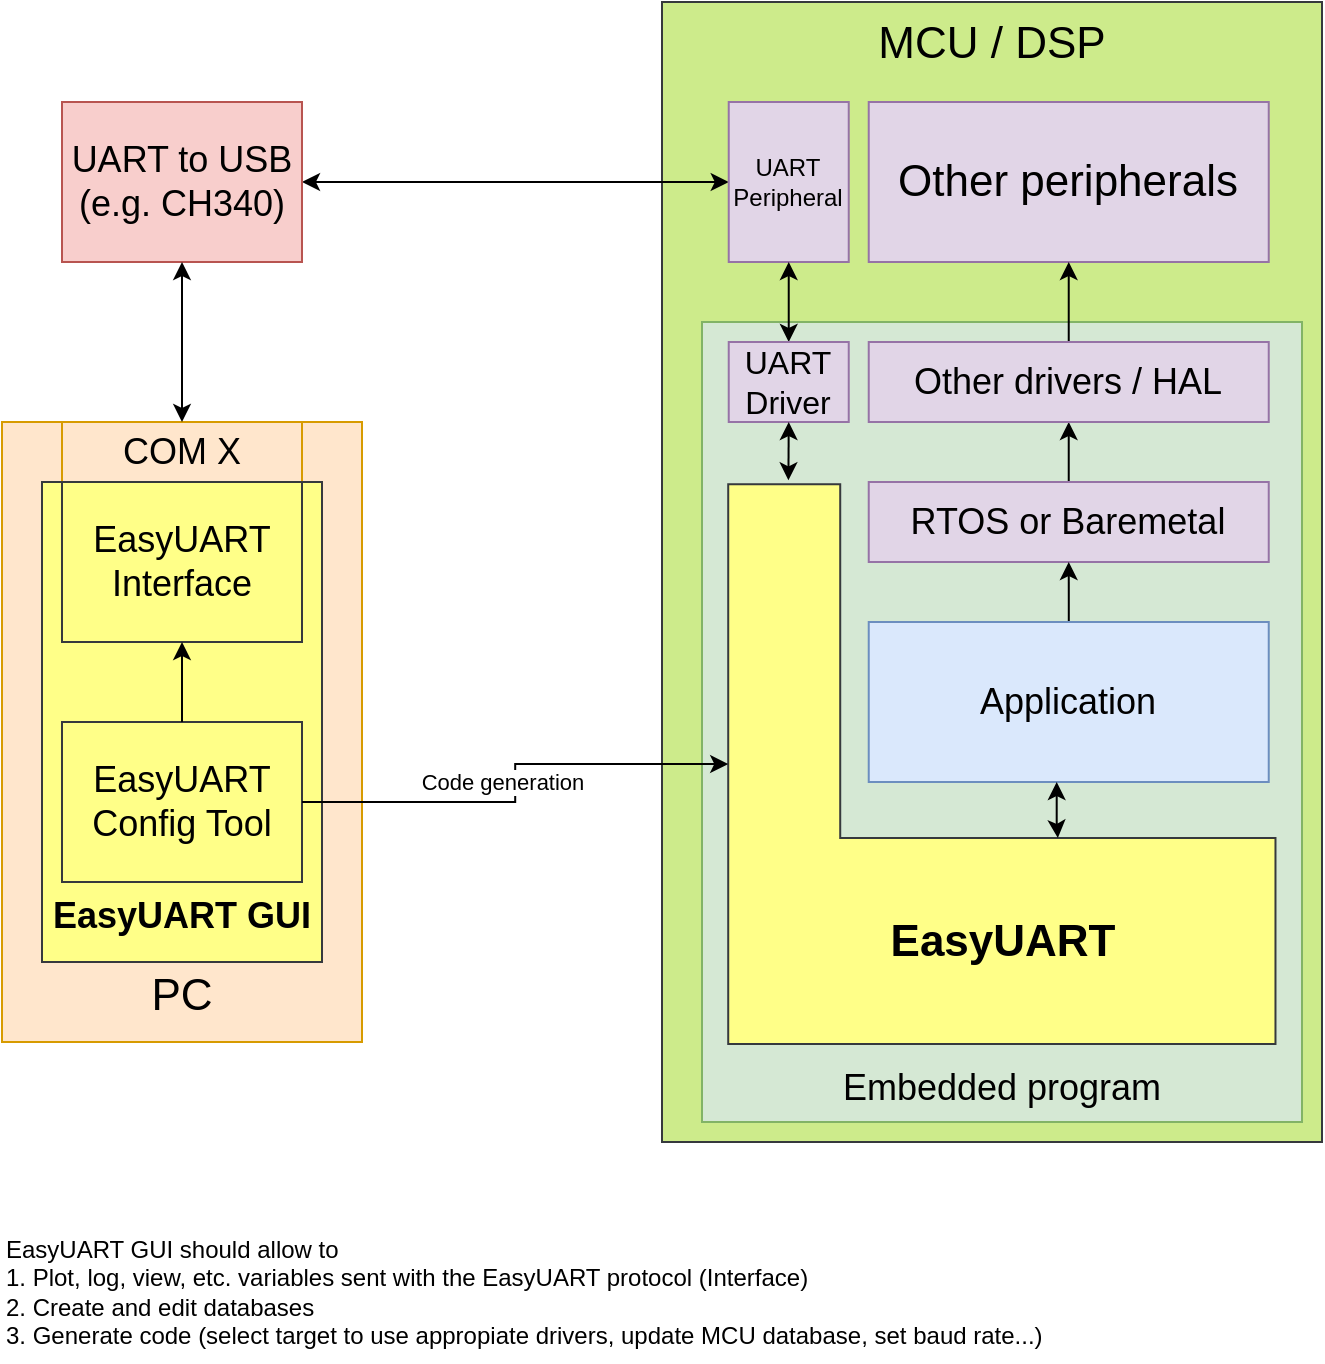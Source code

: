 <mxfile version="24.7.8" pages="2">
  <diagram name="Block diagram" id="FRn-y7HaDBWAAsy4FDFU">
    <mxGraphModel dx="1434" dy="2053" grid="1" gridSize="10" guides="1" tooltips="1" connect="1" arrows="1" fold="1" page="1" pageScale="1" pageWidth="827" pageHeight="1169" math="0" shadow="0">
      <root>
        <mxCell id="0" />
        <mxCell id="1" parent="0" />
        <mxCell id="EClyNgpZT3kYvuIJdLgy-42" value="&lt;div&gt;&lt;br&gt;&lt;/div&gt;&lt;div&gt;&lt;br&gt;&lt;/div&gt;&lt;div&gt;&lt;br&gt;&lt;/div&gt;&lt;div&gt;&lt;br&gt;&lt;/div&gt;&lt;div&gt;&lt;br&gt;&lt;/div&gt;&lt;div&gt;&lt;br&gt;&lt;/div&gt;&lt;div&gt;&lt;br&gt;&lt;/div&gt;&lt;div&gt;&lt;br&gt;&lt;/div&gt;&lt;div&gt;&lt;br&gt;&lt;/div&gt;&lt;div&gt;&lt;br&gt;&lt;/div&gt;PC" style="rounded=0;whiteSpace=wrap;html=1;direction=north;fontSize=22;fillColor=#ffe6cc;strokeColor=#d79b00;" parent="1" vertex="1">
          <mxGeometry x="60" y="-920" width="180" height="310" as="geometry" />
        </mxCell>
        <mxCell id="EClyNgpZT3kYvuIJdLgy-23" value="MCU / DSP&lt;div&gt;&lt;br&gt;&lt;/div&gt;&lt;div&gt;&lt;br&gt;&lt;/div&gt;&lt;div&gt;&lt;br&gt;&lt;/div&gt;&lt;div&gt;&lt;br&gt;&lt;/div&gt;&lt;div&gt;&lt;br&gt;&lt;/div&gt;&lt;div&gt;&lt;br&gt;&lt;/div&gt;&lt;div&gt;&lt;br&gt;&lt;/div&gt;&lt;div&gt;&lt;br&gt;&lt;/div&gt;&lt;div&gt;&lt;br&gt;&lt;/div&gt;&lt;div&gt;&lt;br&gt;&lt;/div&gt;&lt;div&gt;&lt;br&gt;&lt;/div&gt;&lt;div&gt;&lt;br&gt;&lt;/div&gt;&lt;div&gt;&lt;br&gt;&lt;/div&gt;&lt;div&gt;&lt;br&gt;&lt;/div&gt;&lt;div&gt;&lt;br&gt;&lt;/div&gt;&lt;div&gt;&lt;br&gt;&lt;/div&gt;&lt;div&gt;&lt;br&gt;&lt;/div&gt;&lt;div&gt;&lt;br&gt;&lt;/div&gt;&lt;div&gt;&lt;br&gt;&lt;/div&gt;&lt;div&gt;&lt;br&gt;&lt;/div&gt;" style="rounded=0;whiteSpace=wrap;html=1;direction=north;fontSize=22;fillColor=#cdeb8b;strokeColor=#36393d;" parent="1" vertex="1">
          <mxGeometry x="390" y="-1130" width="330" height="570" as="geometry" />
        </mxCell>
        <mxCell id="EClyNgpZT3kYvuIJdLgy-38" value="&lt;div&gt;&lt;br&gt;&lt;/div&gt;&lt;div&gt;&lt;br&gt;&lt;/div&gt;&lt;div&gt;&lt;br&gt;&lt;/div&gt;&lt;div&gt;&lt;br&gt;&lt;/div&gt;&lt;div&gt;&lt;br&gt;&lt;/div&gt;&lt;div&gt;&lt;br&gt;&lt;/div&gt;&lt;div&gt;&lt;br&gt;&lt;/div&gt;&lt;div&gt;&lt;br&gt;&lt;/div&gt;&lt;div&gt;&lt;br&gt;&lt;/div&gt;&lt;div&gt;&lt;br&gt;&lt;/div&gt;&lt;div&gt;&lt;br&gt;&lt;/div&gt;&lt;div&gt;&lt;br&gt;&lt;/div&gt;&lt;div&gt;&lt;br&gt;&lt;/div&gt;&lt;div&gt;&lt;br&gt;&lt;/div&gt;&lt;div&gt;&lt;br&gt;&lt;/div&gt;&lt;div&gt;&lt;br&gt;&lt;/div&gt;&lt;div&gt;&lt;br&gt;&lt;/div&gt;Embedded program" style="rounded=0;whiteSpace=wrap;html=1;fontSize=18;fillColor=#d5e8d4;strokeColor=#82b366;" parent="1" vertex="1">
          <mxGeometry x="410" y="-970" width="300" height="400" as="geometry" />
        </mxCell>
        <mxCell id="EClyNgpZT3kYvuIJdLgy-37" value="&lt;div&gt;&lt;br&gt;&lt;/div&gt;&lt;div&gt;&lt;br&gt;&lt;/div&gt;&lt;div&gt;&lt;br&gt;&lt;/div&gt;&lt;div&gt;&lt;br&gt;&lt;/div&gt;&lt;div&gt;&lt;br&gt;&lt;/div&gt;&lt;div&gt;&lt;br&gt;&lt;/div&gt;&lt;div&gt;&lt;br&gt;&lt;/div&gt;&lt;div&gt;&lt;br&gt;&lt;/div&gt;&lt;div&gt;&lt;br&gt;&lt;/div&gt;EasyUART GUI" style="rounded=0;whiteSpace=wrap;html=1;fontSize=18;fillColor=#ffff88;strokeColor=#36393d;fontStyle=1" parent="1" vertex="1">
          <mxGeometry x="80" y="-890" width="140" height="240" as="geometry" />
        </mxCell>
        <mxCell id="EClyNgpZT3kYvuIJdLgy-1" value="&lt;div&gt;Other peripherals&lt;/div&gt;" style="rounded=0;whiteSpace=wrap;html=1;direction=north;fontSize=22;fillColor=#e1d5e7;strokeColor=#9673a6;" parent="1" vertex="1">
          <mxGeometry x="493.37" y="-1080" width="200" height="80" as="geometry" />
        </mxCell>
        <mxCell id="EClyNgpZT3kYvuIJdLgy-31" style="edgeStyle=orthogonalEdgeStyle;rounded=0;orthogonalLoop=1;jettySize=auto;html=1;exitX=0;exitY=0.5;exitDx=0;exitDy=0;entryX=1;entryY=0.5;entryDx=0;entryDy=0;" parent="1" source="EClyNgpZT3kYvuIJdLgy-3" target="EClyNgpZT3kYvuIJdLgy-24" edge="1">
          <mxGeometry relative="1" as="geometry" />
        </mxCell>
        <mxCell id="EClyNgpZT3kYvuIJdLgy-3" value="RTOS or Baremetal" style="rounded=0;whiteSpace=wrap;html=1;direction=south;fontSize=18;fillColor=#e1d5e7;strokeColor=#9673a6;" parent="1" vertex="1">
          <mxGeometry x="493.37" y="-890" width="200" height="40" as="geometry" />
        </mxCell>
        <mxCell id="EClyNgpZT3kYvuIJdLgy-33" style="edgeStyle=orthogonalEdgeStyle;rounded=0;orthogonalLoop=1;jettySize=auto;html=1;entryX=1;entryY=0.5;entryDx=0;entryDy=0;" parent="1" source="EClyNgpZT3kYvuIJdLgy-4" target="EClyNgpZT3kYvuIJdLgy-3" edge="1">
          <mxGeometry relative="1" as="geometry" />
        </mxCell>
        <mxCell id="EClyNgpZT3kYvuIJdLgy-4" value="Application" style="rounded=0;whiteSpace=wrap;html=1;direction=south;fontSize=18;fillColor=#dae8fc;strokeColor=#6c8ebf;" parent="1" vertex="1">
          <mxGeometry x="493.37" y="-820" width="200" height="80" as="geometry" />
        </mxCell>
        <mxCell id="EClyNgpZT3kYvuIJdLgy-35" style="edgeStyle=orthogonalEdgeStyle;rounded=0;orthogonalLoop=1;jettySize=auto;html=1;exitX=0;exitY=0.5;exitDx=0;exitDy=0;entryX=1;entryY=0.5;entryDx=0;entryDy=0;endArrow=classic;endFill=1;startArrow=classic;startFill=1;" parent="1" source="EClyNgpZT3kYvuIJdLgy-5" target="EClyNgpZT3kYvuIJdLgy-6" edge="1">
          <mxGeometry relative="1" as="geometry" />
        </mxCell>
        <mxCell id="EClyNgpZT3kYvuIJdLgy-5" value="UART Peripheral" style="rounded=0;whiteSpace=wrap;html=1;fontSize=12;fillColor=#e1d5e7;strokeColor=#9673a6;" parent="1" vertex="1">
          <mxGeometry x="423.37" y="-1080" width="60" height="80" as="geometry" />
        </mxCell>
        <mxCell id="EClyNgpZT3kYvuIJdLgy-6" value="UART to USB (e.g. CH340)" style="rounded=0;whiteSpace=wrap;html=1;fontSize=18;fillColor=#f8cecc;strokeColor=#b85450;" parent="1" vertex="1">
          <mxGeometry x="90" y="-1080" width="120" height="80" as="geometry" />
        </mxCell>
        <mxCell id="EClyNgpZT3kYvuIJdLgy-7" value="COM X" style="rounded=0;whiteSpace=wrap;html=1;fontSize=18;fillColor=#ffe6cc;strokeColor=#d79b00;" parent="1" vertex="1">
          <mxGeometry x="90" y="-920" width="120" height="30" as="geometry" />
        </mxCell>
        <mxCell id="EClyNgpZT3kYvuIJdLgy-8" value="EasyUART Interface" style="rounded=0;whiteSpace=wrap;html=1;fontSize=18;fillColor=#ffff88;strokeColor=#36393d;" parent="1" vertex="1">
          <mxGeometry x="90" y="-890" width="120" height="80" as="geometry" />
        </mxCell>
        <mxCell id="EClyNgpZT3kYvuIJdLgy-9" value="EasyUART Config Tool" style="rounded=0;whiteSpace=wrap;html=1;fontSize=18;fillColor=#ffff88;strokeColor=#36393d;" parent="1" vertex="1">
          <mxGeometry x="90" y="-770" width="120" height="80" as="geometry" />
        </mxCell>
        <mxCell id="EClyNgpZT3kYvuIJdLgy-11" style="edgeStyle=orthogonalEdgeStyle;rounded=0;orthogonalLoop=1;exitX=0;exitY=0.5;exitDx=0;exitDy=0;entryX=0.5;entryY=1;entryDx=0;entryDy=0;endArrow=classic;endFill=1;startArrow=classic;startFill=1;" parent="1" source="EClyNgpZT3kYvuIJdLgy-2" target="EClyNgpZT3kYvuIJdLgy-5" edge="1">
          <mxGeometry relative="1" as="geometry" />
        </mxCell>
        <mxCell id="EClyNgpZT3kYvuIJdLgy-15" style="edgeStyle=orthogonalEdgeStyle;rounded=0;orthogonalLoop=1;exitX=0.5;exitY=1;exitDx=0;exitDy=0;entryX=0.5;entryY=0;entryDx=0;entryDy=0;endArrow=classic;endFill=1;startArrow=classic;startFill=1;" parent="1" source="EClyNgpZT3kYvuIJdLgy-6" target="EClyNgpZT3kYvuIJdLgy-7" edge="1">
          <mxGeometry relative="1" as="geometry" />
        </mxCell>
        <mxCell id="EClyNgpZT3kYvuIJdLgy-17" style="edgeStyle=orthogonalEdgeStyle;rounded=0;orthogonalLoop=1;exitX=0.5;exitY=1;exitDx=0;exitDy=0;entryX=0.5;entryY=0;entryDx=0;entryDy=0;startArrow=classic;startFill=1;endArrow=none;endFill=0;" parent="1" source="EClyNgpZT3kYvuIJdLgy-8" target="EClyNgpZT3kYvuIJdLgy-9" edge="1">
          <mxGeometry relative="1" as="geometry" />
        </mxCell>
        <mxCell id="EClyNgpZT3kYvuIJdLgy-19" style="shape=line;" parent="1" source="EClyNgpZT3kYvuIJdLgy-2" edge="1">
          <mxGeometry relative="1" as="geometry">
            <mxPoint x="99.535" y="-630" as="targetPoint" />
          </mxGeometry>
        </mxCell>
        <mxCell id="EClyNgpZT3kYvuIJdLgy-22" value="" style="shape=line;" parent="1" source="EClyNgpZT3kYvuIJdLgy-1" target="EClyNgpZT3kYvuIJdLgy-2" edge="1">
          <mxGeometry relative="1" as="geometry">
            <mxPoint x="544.37" y="-960" as="sourcePoint" />
            <mxPoint x="382.905" y="-630" as="targetPoint" />
          </mxGeometry>
        </mxCell>
        <mxCell id="EClyNgpZT3kYvuIJdLgy-2" value="UART Driver" style="rounded=0;whiteSpace=wrap;html=1;direction=south;fontSize=16;fillColor=#e1d5e7;strokeColor=#9673a6;" parent="1" vertex="1">
          <mxGeometry x="423.37" y="-960" width="60" height="40" as="geometry" />
        </mxCell>
        <mxCell id="EClyNgpZT3kYvuIJdLgy-32" style="edgeStyle=orthogonalEdgeStyle;rounded=0;orthogonalLoop=1;jettySize=auto;html=1;exitX=0;exitY=0.5;exitDx=0;exitDy=0;entryX=0;entryY=0.5;entryDx=0;entryDy=0;" parent="1" source="EClyNgpZT3kYvuIJdLgy-24" target="EClyNgpZT3kYvuIJdLgy-1" edge="1">
          <mxGeometry relative="1" as="geometry" />
        </mxCell>
        <mxCell id="EClyNgpZT3kYvuIJdLgy-24" value="Other drivers / HAL" style="rounded=0;whiteSpace=wrap;html=1;direction=south;fontSize=18;fillColor=#e1d5e7;strokeColor=#9673a6;" parent="1" vertex="1">
          <mxGeometry x="493.37" y="-960" width="200" height="40" as="geometry" />
        </mxCell>
        <mxCell id="EClyNgpZT3kYvuIJdLgy-30" style="edgeStyle=orthogonalEdgeStyle;rounded=0;orthogonalLoop=1;jettySize=auto;html=1;exitX=1.007;exitY=0.11;exitDx=0;exitDy=0;exitPerimeter=0;entryX=1;entryY=0.5;entryDx=0;entryDy=0;endArrow=classic;endFill=1;startArrow=classic;startFill=1;" parent="1" source="EClyNgpZT3kYvuIJdLgy-28" target="EClyNgpZT3kYvuIJdLgy-2" edge="1">
          <mxGeometry relative="1" as="geometry" />
        </mxCell>
        <mxCell id="EClyNgpZT3kYvuIJdLgy-28" value="" style="shape=corner;whiteSpace=wrap;html=1;rotation=-90;dx=103;dy=56;fillColor=#ffff88;strokeColor=#36393d;" parent="1" vertex="1">
          <mxGeometry x="420" y="-885.8" width="279.85" height="273.63" as="geometry" />
        </mxCell>
        <mxCell id="EClyNgpZT3kYvuIJdLgy-29" value="EasyUART" style="text;html=1;align=center;verticalAlign=middle;resizable=0;points=[];autosize=1;strokeColor=none;fillColor=none;fontStyle=1;fontSize=22;" parent="1" vertex="1">
          <mxGeometry x="495.0" y="-680" width="130" height="40" as="geometry" />
        </mxCell>
        <mxCell id="EClyNgpZT3kYvuIJdLgy-34" style="edgeStyle=orthogonalEdgeStyle;rounded=0;orthogonalLoop=1;jettySize=auto;html=1;entryX=0;entryY=0;entryDx=103;entryDy=164.815;entryPerimeter=0;endArrow=classic;endFill=1;startArrow=classic;startFill=1;" parent="1" source="EClyNgpZT3kYvuIJdLgy-4" target="EClyNgpZT3kYvuIJdLgy-28" edge="1">
          <mxGeometry relative="1" as="geometry">
            <Array as="points">
              <mxPoint x="587.37" y="-720" />
              <mxPoint x="588.37" y="-720" />
            </Array>
          </mxGeometry>
        </mxCell>
        <mxCell id="EClyNgpZT3kYvuIJdLgy-39" style="edgeStyle=orthogonalEdgeStyle;rounded=0;orthogonalLoop=1;jettySize=auto;html=1;exitX=1;exitY=0.5;exitDx=0;exitDy=0;entryX=0.5;entryY=0;entryDx=0;entryDy=0;entryPerimeter=0;" parent="1" source="EClyNgpZT3kYvuIJdLgy-9" target="EClyNgpZT3kYvuIJdLgy-28" edge="1">
          <mxGeometry relative="1" as="geometry" />
        </mxCell>
        <mxCell id="EClyNgpZT3kYvuIJdLgy-43" value="Code generation" style="edgeLabel;html=1;align=center;verticalAlign=middle;resizable=0;points=[];" parent="EClyNgpZT3kYvuIJdLgy-39" vertex="1" connectable="0">
          <mxGeometry x="-0.216" y="-1" relative="1" as="geometry">
            <mxPoint x="9" y="-11" as="offset" />
          </mxGeometry>
        </mxCell>
        <mxCell id="FRTwz7g_rq9uTpnmj-ga-1" value="EasyUART GUI should allow to&lt;div&gt;1. Plot, log, view, etc. variables sent with the EasyUART protocol (Interface)&lt;/div&gt;&lt;div&gt;2. Create and edit databases&lt;/div&gt;&lt;div&gt;3. Generate code (select target to use appropiate drivers, update MCU database, set baud rate...)&lt;/div&gt;" style="text;html=1;align=left;verticalAlign=middle;resizable=0;points=[];autosize=1;strokeColor=none;fillColor=none;" parent="1" vertex="1">
          <mxGeometry x="60" y="-520" width="540" height="70" as="geometry" />
        </mxCell>
      </root>
    </mxGraphModel>
  </diagram>
  <diagram id="RuBhYvirBLvTK_i_IR_m" name="Protocol overview">
    <mxGraphModel dx="1434" dy="884" grid="1" gridSize="10" guides="1" tooltips="1" connect="1" arrows="1" fold="1" page="1" pageScale="1" pageWidth="827" pageHeight="1169" math="0" shadow="0">
      <root>
        <mxCell id="0" />
        <mxCell id="1" parent="0" />
        <mxCell id="HTvLRjlJIlVdalaXx3jo-36" value="Cross-Functional Flowchart" style="shape=table;childLayout=tableLayout;startSize=40;collapsible=0;recursiveResize=0;expand=0;fontSize=16;" vertex="1" parent="1">
          <mxGeometry x="210" y="250" width="400" height="280" as="geometry" />
        </mxCell>
        <mxCell id="HTvLRjlJIlVdalaXx3jo-37" value="Actor 1" style="shape=tableRow;horizontal=0;swimlaneHead=0;swimlaneBody=0;top=0;left=0;strokeColor=inherit;bottom=0;right=0;dropTarget=0;fontStyle=0;fillColor=none;points=[[0,0.5],[1,0.5]];portConstraint=eastwest;startSize=40;collapsible=0;recursiveResize=0;expand=0;fontSize=16;" vertex="1" parent="HTvLRjlJIlVdalaXx3jo-36">
          <mxGeometry y="40" width="400" height="120" as="geometry" />
        </mxCell>
        <mxCell id="HTvLRjlJIlVdalaXx3jo-38" value="Phase 1" style="swimlane;swimlaneHead=0;swimlaneBody=0;fontStyle=0;strokeColor=inherit;connectable=0;fillColor=none;startSize=40;collapsible=0;recursiveResize=0;expand=0;fontSize=16;" vertex="1" parent="HTvLRjlJIlVdalaXx3jo-37">
          <mxGeometry x="40" width="120" height="120" as="geometry">
            <mxRectangle width="120" height="120" as="alternateBounds" />
          </mxGeometry>
        </mxCell>
        <mxCell id="HTvLRjlJIlVdalaXx3jo-39" value="Phase 2" style="swimlane;swimlaneHead=0;swimlaneBody=0;fontStyle=0;strokeColor=inherit;connectable=0;fillColor=none;startSize=40;collapsible=0;recursiveResize=0;expand=0;fontSize=16;" vertex="1" parent="HTvLRjlJIlVdalaXx3jo-37">
          <mxGeometry x="160" width="120" height="120" as="geometry">
            <mxRectangle width="120" height="120" as="alternateBounds" />
          </mxGeometry>
        </mxCell>
        <mxCell id="HTvLRjlJIlVdalaXx3jo-40" value="Phase 3" style="swimlane;swimlaneHead=0;swimlaneBody=0;fontStyle=0;strokeColor=inherit;connectable=0;fillColor=none;startSize=40;collapsible=0;recursiveResize=0;expand=0;fontSize=16;" vertex="1" parent="HTvLRjlJIlVdalaXx3jo-37">
          <mxGeometry x="280" width="120" height="120" as="geometry">
            <mxRectangle width="120" height="120" as="alternateBounds" />
          </mxGeometry>
        </mxCell>
        <mxCell id="HTvLRjlJIlVdalaXx3jo-45" value="Actor 3" style="shape=tableRow;horizontal=0;swimlaneHead=0;swimlaneBody=0;top=0;left=0;strokeColor=inherit;bottom=0;right=0;dropTarget=0;fontStyle=0;fillColor=none;points=[[0,0.5],[1,0.5]];portConstraint=eastwest;startSize=40;collapsible=0;recursiveResize=0;expand=0;fontSize=16;" vertex="1" parent="HTvLRjlJIlVdalaXx3jo-36">
          <mxGeometry y="160" width="400" height="120" as="geometry" />
        </mxCell>
        <mxCell id="HTvLRjlJIlVdalaXx3jo-46" value="" style="swimlane;swimlaneHead=0;swimlaneBody=0;fontStyle=0;connectable=0;strokeColor=inherit;fillColor=none;startSize=0;collapsible=0;recursiveResize=0;expand=0;fontSize=16;" vertex="1" parent="HTvLRjlJIlVdalaXx3jo-45">
          <mxGeometry x="40" width="120" height="120" as="geometry">
            <mxRectangle width="120" height="120" as="alternateBounds" />
          </mxGeometry>
        </mxCell>
        <mxCell id="HTvLRjlJIlVdalaXx3jo-47" value="" style="swimlane;swimlaneHead=0;swimlaneBody=0;fontStyle=0;connectable=0;strokeColor=inherit;fillColor=none;startSize=0;collapsible=0;recursiveResize=0;expand=0;fontSize=16;" vertex="1" parent="HTvLRjlJIlVdalaXx3jo-45">
          <mxGeometry x="160" width="120" height="120" as="geometry">
            <mxRectangle width="120" height="120" as="alternateBounds" />
          </mxGeometry>
        </mxCell>
        <mxCell id="HTvLRjlJIlVdalaXx3jo-48" value="" style="swimlane;swimlaneHead=0;swimlaneBody=0;fontStyle=0;connectable=0;strokeColor=inherit;fillColor=none;startSize=0;collapsible=0;recursiveResize=0;expand=0;fontSize=16;" vertex="1" parent="HTvLRjlJIlVdalaXx3jo-45">
          <mxGeometry x="280" width="120" height="120" as="geometry">
            <mxRectangle width="120" height="120" as="alternateBounds" />
          </mxGeometry>
        </mxCell>
      </root>
    </mxGraphModel>
  </diagram>
</mxfile>
